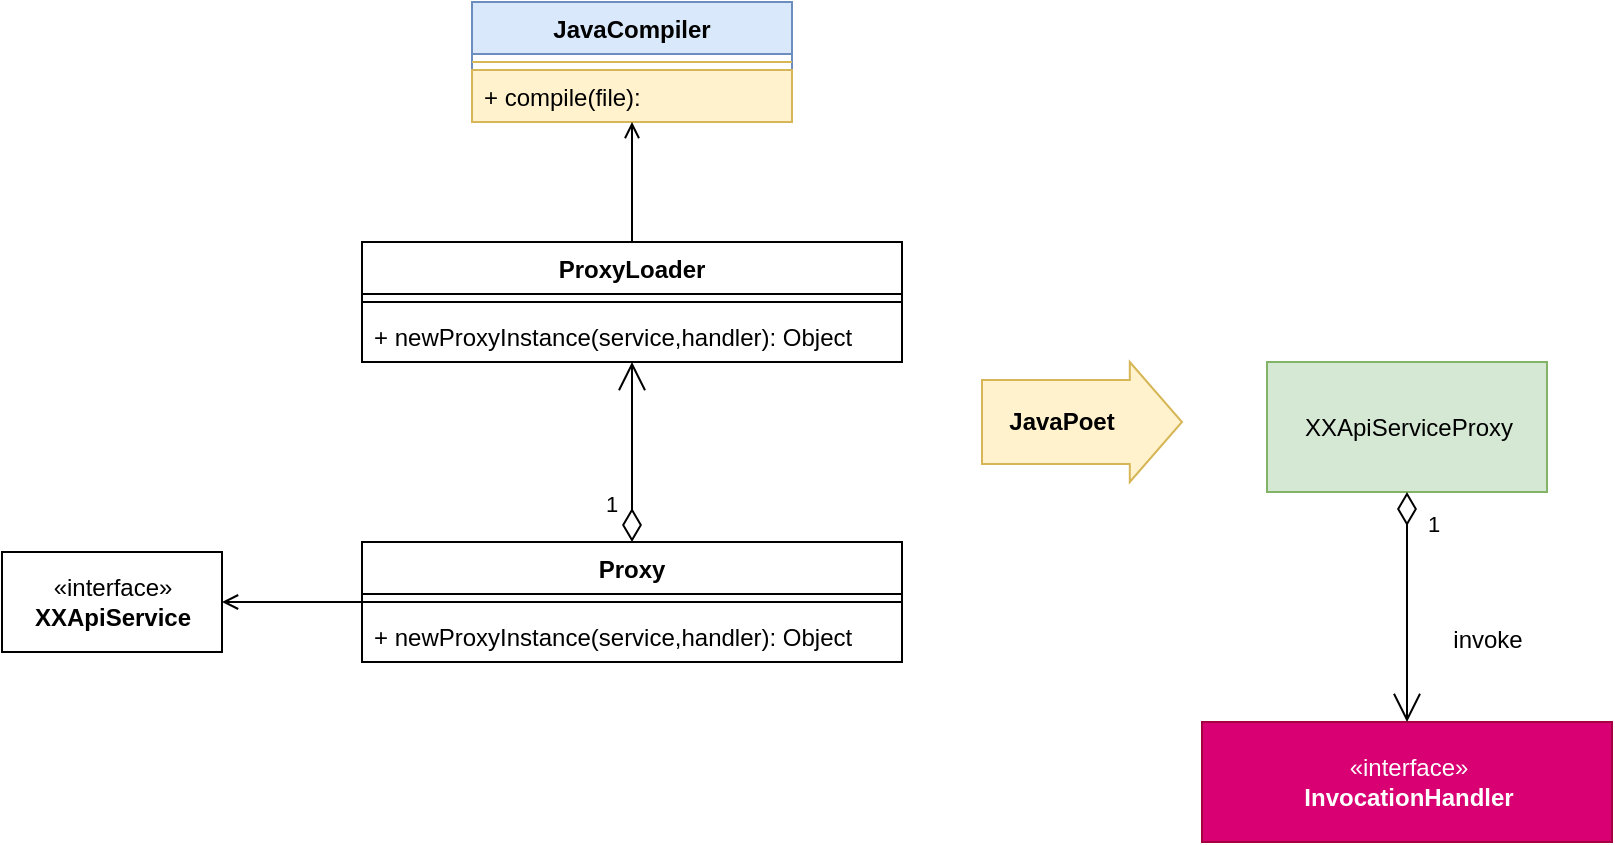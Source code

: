 <mxfile version="16.5.1" type="device"><diagram id="C5RBs43oDa-KdzZeNtuy" name="Page-1"><mxGraphModel dx="1102" dy="764" grid="1" gridSize="10" guides="1" tooltips="1" connect="1" arrows="1" fold="1" page="1" pageScale="1" pageWidth="827" pageHeight="1169" math="0" shadow="0"><root><mxCell id="WIyWlLk6GJQsqaUBKTNV-0"/><mxCell id="WIyWlLk6GJQsqaUBKTNV-1" parent="WIyWlLk6GJQsqaUBKTNV-0"/><mxCell id="T0HHca0dHDVgavb2z4XS-0" value="JavaCompiler" style="swimlane;fontStyle=1;align=center;verticalAlign=top;childLayout=stackLayout;horizontal=1;startSize=26;horizontalStack=0;resizeParent=1;resizeParentMax=0;resizeLast=0;collapsible=1;marginBottom=0;fillColor=#dae8fc;strokeColor=#6c8ebf;" vertex="1" parent="WIyWlLk6GJQsqaUBKTNV-1"><mxGeometry x="265" y="90" width="160" height="60" as="geometry"/></mxCell><mxCell id="T0HHca0dHDVgavb2z4XS-2" value="" style="line;strokeWidth=1;fillColor=#fff2cc;align=left;verticalAlign=middle;spacingTop=-1;spacingLeft=3;spacingRight=3;rotatable=0;labelPosition=right;points=[];portConstraint=eastwest;strokeColor=#d6b656;" vertex="1" parent="T0HHca0dHDVgavb2z4XS-0"><mxGeometry y="26" width="160" height="8" as="geometry"/></mxCell><mxCell id="T0HHca0dHDVgavb2z4XS-3" value="+ compile(file):" style="text;strokeColor=#d6b656;fillColor=#fff2cc;align=left;verticalAlign=top;spacingLeft=4;spacingRight=4;overflow=hidden;rotatable=0;points=[[0,0.5],[1,0.5]];portConstraint=eastwest;" vertex="1" parent="T0HHca0dHDVgavb2z4XS-0"><mxGeometry y="34" width="160" height="26" as="geometry"/></mxCell><mxCell id="T0HHca0dHDVgavb2z4XS-4" value="«interface»&lt;br&gt;&lt;b&gt;InvocationHandler&lt;/b&gt;" style="html=1;fillColor=#d80073;strokeColor=#A50040;fontColor=#ffffff;" vertex="1" parent="WIyWlLk6GJQsqaUBKTNV-1"><mxGeometry x="630" y="450" width="205" height="60" as="geometry"/></mxCell><mxCell id="T0HHca0dHDVgavb2z4XS-5" value="«interface»&lt;br&gt;&lt;b&gt;XXApiService&lt;/b&gt;" style="html=1;" vertex="1" parent="WIyWlLk6GJQsqaUBKTNV-1"><mxGeometry x="30" y="365" width="110" height="50" as="geometry"/></mxCell><mxCell id="T0HHca0dHDVgavb2z4XS-23" style="edgeStyle=orthogonalEdgeStyle;rounded=0;orthogonalLoop=1;jettySize=auto;html=1;exitX=0;exitY=0.5;exitDx=0;exitDy=0;entryX=1;entryY=0.5;entryDx=0;entryDy=0;endArrow=open;endFill=0;" edge="1" parent="WIyWlLk6GJQsqaUBKTNV-1" source="T0HHca0dHDVgavb2z4XS-11" target="T0HHca0dHDVgavb2z4XS-5"><mxGeometry relative="1" as="geometry"/></mxCell><mxCell id="T0HHca0dHDVgavb2z4XS-11" value="Proxy" style="swimlane;fontStyle=1;align=center;verticalAlign=top;childLayout=stackLayout;horizontal=1;startSize=26;horizontalStack=0;resizeParent=1;resizeParentMax=0;resizeLast=0;collapsible=1;marginBottom=0;" vertex="1" parent="WIyWlLk6GJQsqaUBKTNV-1"><mxGeometry x="210" y="360" width="270" height="60" as="geometry"/></mxCell><mxCell id="T0HHca0dHDVgavb2z4XS-13" value="" style="line;strokeWidth=1;fillColor=none;align=left;verticalAlign=middle;spacingTop=-1;spacingLeft=3;spacingRight=3;rotatable=0;labelPosition=right;points=[];portConstraint=eastwest;" vertex="1" parent="T0HHca0dHDVgavb2z4XS-11"><mxGeometry y="26" width="270" height="8" as="geometry"/></mxCell><mxCell id="T0HHca0dHDVgavb2z4XS-14" value="+ newProxyInstance(service,handler): Object" style="text;strokeColor=none;fillColor=none;align=left;verticalAlign=top;spacingLeft=4;spacingRight=4;overflow=hidden;rotatable=0;points=[[0,0.5],[1,0.5]];portConstraint=eastwest;" vertex="1" parent="T0HHca0dHDVgavb2z4XS-11"><mxGeometry y="34" width="270" height="26" as="geometry"/></mxCell><mxCell id="T0HHca0dHDVgavb2z4XS-22" style="edgeStyle=orthogonalEdgeStyle;rounded=0;orthogonalLoop=1;jettySize=auto;html=1;exitX=0.5;exitY=0;exitDx=0;exitDy=0;endArrow=open;endFill=0;entryX=0.5;entryY=1;entryDx=0;entryDy=0;" edge="1" parent="WIyWlLk6GJQsqaUBKTNV-1" source="T0HHca0dHDVgavb2z4XS-15" target="T0HHca0dHDVgavb2z4XS-0"><mxGeometry relative="1" as="geometry"><mxPoint x="345" y="170" as="targetPoint"/></mxGeometry></mxCell><mxCell id="T0HHca0dHDVgavb2z4XS-15" value="ProxyLoader" style="swimlane;fontStyle=1;align=center;verticalAlign=top;childLayout=stackLayout;horizontal=1;startSize=26;horizontalStack=0;resizeParent=1;resizeParentMax=0;resizeLast=0;collapsible=1;marginBottom=0;" vertex="1" parent="WIyWlLk6GJQsqaUBKTNV-1"><mxGeometry x="210" y="210" width="270" height="60" as="geometry"/></mxCell><mxCell id="T0HHca0dHDVgavb2z4XS-16" value="" style="line;strokeWidth=1;fillColor=none;align=left;verticalAlign=middle;spacingTop=-1;spacingLeft=3;spacingRight=3;rotatable=0;labelPosition=right;points=[];portConstraint=eastwest;" vertex="1" parent="T0HHca0dHDVgavb2z4XS-15"><mxGeometry y="26" width="270" height="8" as="geometry"/></mxCell><mxCell id="T0HHca0dHDVgavb2z4XS-17" value="+ newProxyInstance(service,handler): Object" style="text;strokeColor=none;fillColor=none;align=left;verticalAlign=top;spacingLeft=4;spacingRight=4;overflow=hidden;rotatable=0;points=[[0,0.5],[1,0.5]];portConstraint=eastwest;" vertex="1" parent="T0HHca0dHDVgavb2z4XS-15"><mxGeometry y="34" width="270" height="26" as="geometry"/></mxCell><mxCell id="T0HHca0dHDVgavb2z4XS-19" value="1" style="endArrow=open;html=1;endSize=12;startArrow=diamondThin;startSize=14;startFill=0;edgeStyle=orthogonalEdgeStyle;align=left;verticalAlign=bottom;rounded=0;exitX=0.5;exitY=0;exitDx=0;exitDy=0;" edge="1" parent="WIyWlLk6GJQsqaUBKTNV-1" source="T0HHca0dHDVgavb2z4XS-11" target="T0HHca0dHDVgavb2z4XS-15"><mxGeometry x="-0.778" y="15" relative="1" as="geometry"><mxPoint x="334" y="330" as="sourcePoint"/><mxPoint x="494" y="330" as="targetPoint"/><mxPoint as="offset"/></mxGeometry></mxCell><mxCell id="T0HHca0dHDVgavb2z4XS-24" value="" style="shape=singleArrow;whiteSpace=wrap;html=1;arrowWidth=0.7;arrowSize=0.261;fillColor=#fff2cc;strokeColor=#d6b656;" vertex="1" parent="WIyWlLk6GJQsqaUBKTNV-1"><mxGeometry x="520" y="270" width="100" height="60" as="geometry"/></mxCell><mxCell id="T0HHca0dHDVgavb2z4XS-25" value="XXApiServiceProxy" style="html=1;fillColor=#d5e8d4;strokeColor=#82b366;" vertex="1" parent="WIyWlLk6GJQsqaUBKTNV-1"><mxGeometry x="662.5" y="270" width="140" height="65" as="geometry"/></mxCell><mxCell id="T0HHca0dHDVgavb2z4XS-26" value="JavaPoet" style="text;html=1;align=center;verticalAlign=middle;whiteSpace=wrap;rounded=0;strokeWidth=2;fontStyle=1" vertex="1" parent="WIyWlLk6GJQsqaUBKTNV-1"><mxGeometry x="530" y="285" width="60" height="30" as="geometry"/></mxCell><mxCell id="T0HHca0dHDVgavb2z4XS-27" value="1" style="endArrow=open;html=1;endSize=12;startArrow=diamondThin;startSize=14;startFill=0;edgeStyle=orthogonalEdgeStyle;align=left;verticalAlign=bottom;rounded=0;entryX=0.5;entryY=0;entryDx=0;entryDy=0;" edge="1" parent="WIyWlLk6GJQsqaUBKTNV-1" source="T0HHca0dHDVgavb2z4XS-25" target="T0HHca0dHDVgavb2z4XS-4"><mxGeometry x="-0.565" y="8" relative="1" as="geometry"><mxPoint x="720" y="389.5" as="sourcePoint"/><mxPoint x="880" y="389.5" as="targetPoint"/><mxPoint as="offset"/></mxGeometry></mxCell><mxCell id="T0HHca0dHDVgavb2z4XS-28" value="invoke" style="text;html=1;strokeColor=none;fillColor=none;align=center;verticalAlign=middle;whiteSpace=wrap;rounded=0;" vertex="1" parent="WIyWlLk6GJQsqaUBKTNV-1"><mxGeometry x="743" y="394" width="60" height="30" as="geometry"/></mxCell></root></mxGraphModel></diagram></mxfile>